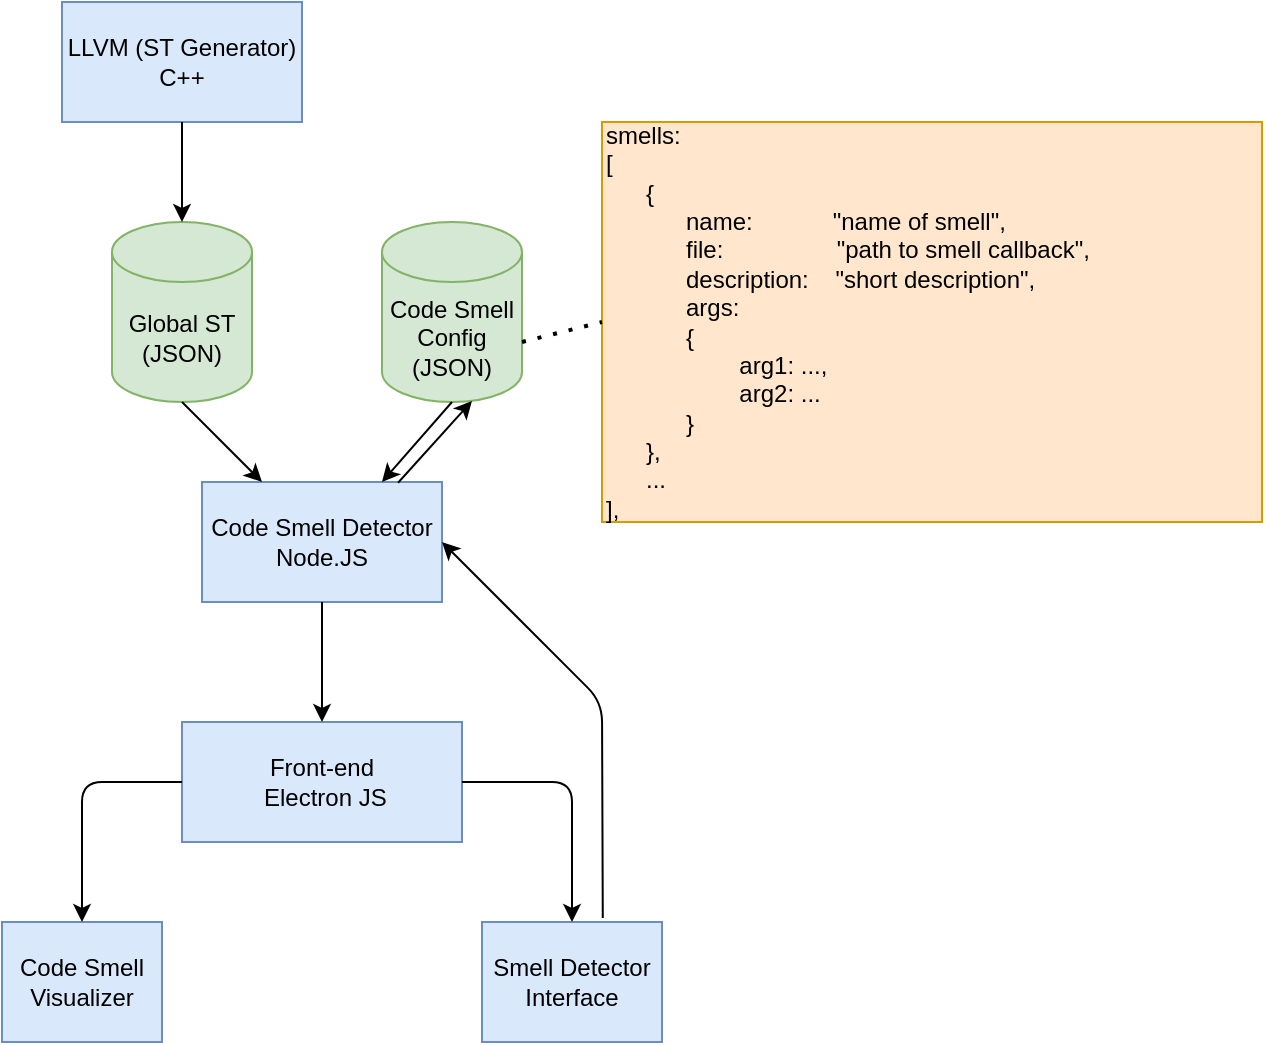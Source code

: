 <mxfile version="14.7.1" type="github">
  <diagram id="R2lEEEUBdFMjLlhIrx00" name="Page-1">
    <mxGraphModel dx="1185" dy="643" grid="1" gridSize="10" guides="1" tooltips="1" connect="1" arrows="1" fold="1" page="0" pageScale="1" pageWidth="850" pageHeight="1100" math="0" shadow="0" extFonts="Permanent Marker^https://fonts.googleapis.com/css?family=Permanent+Marker">
      <root>
        <mxCell id="0" />
        <mxCell id="1" parent="0" />
        <mxCell id="I6BKjvDMnGDnvf068UKQ-4" value="LLVM (ST Generator)&lt;br&gt;C++" style="rounded=0;whiteSpace=wrap;html=1;fillColor=#dae8fc;strokeColor=#6c8ebf;" vertex="1" parent="1">
          <mxGeometry x="70" y="10" width="120" height="60" as="geometry" />
        </mxCell>
        <mxCell id="I6BKjvDMnGDnvf068UKQ-7" value="Global ST (JSON)" style="shape=cylinder3;whiteSpace=wrap;html=1;boundedLbl=1;backgroundOutline=1;size=15;fillColor=#d5e8d4;strokeColor=#82b366;" vertex="1" parent="1">
          <mxGeometry x="95" y="120" width="70" height="90" as="geometry" />
        </mxCell>
        <mxCell id="I6BKjvDMnGDnvf068UKQ-9" value="" style="endArrow=classic;html=1;exitX=0.5;exitY=1;exitDx=0;exitDy=0;" edge="1" parent="1" source="I6BKjvDMnGDnvf068UKQ-4" target="I6BKjvDMnGDnvf068UKQ-7">
          <mxGeometry width="50" height="50" relative="1" as="geometry">
            <mxPoint x="150" y="150" as="sourcePoint" />
            <mxPoint x="200" y="100" as="targetPoint" />
          </mxGeometry>
        </mxCell>
        <mxCell id="I6BKjvDMnGDnvf068UKQ-10" value="Code Smell Config (JSON)" style="shape=cylinder3;whiteSpace=wrap;html=1;boundedLbl=1;backgroundOutline=1;size=15;fillColor=#d5e8d4;strokeColor=#82b366;" vertex="1" parent="1">
          <mxGeometry x="230" y="120" width="70" height="90" as="geometry" />
        </mxCell>
        <mxCell id="I6BKjvDMnGDnvf068UKQ-11" value="Code Smell Detector&lt;br&gt;Node.JS" style="rounded=0;whiteSpace=wrap;html=1;fillColor=#dae8fc;strokeColor=#6c8ebf;" vertex="1" parent="1">
          <mxGeometry x="140" y="250" width="120" height="60" as="geometry" />
        </mxCell>
        <mxCell id="I6BKjvDMnGDnvf068UKQ-12" value="" style="endArrow=classic;html=1;exitX=0.5;exitY=1;exitDx=0;exitDy=0;exitPerimeter=0;" edge="1" parent="1" source="I6BKjvDMnGDnvf068UKQ-7" target="I6BKjvDMnGDnvf068UKQ-11">
          <mxGeometry width="50" height="50" relative="1" as="geometry">
            <mxPoint x="140" y="230" as="sourcePoint" />
            <mxPoint x="240" y="180" as="targetPoint" />
          </mxGeometry>
        </mxCell>
        <mxCell id="I6BKjvDMnGDnvf068UKQ-13" value="" style="endArrow=classic;html=1;exitX=0.5;exitY=1;exitDx=0;exitDy=0;exitPerimeter=0;entryX=0.75;entryY=0;entryDx=0;entryDy=0;" edge="1" parent="1" source="I6BKjvDMnGDnvf068UKQ-10" target="I6BKjvDMnGDnvf068UKQ-11">
          <mxGeometry width="50" height="50" relative="1" as="geometry">
            <mxPoint x="190" y="230" as="sourcePoint" />
            <mxPoint x="240" y="180" as="targetPoint" />
          </mxGeometry>
        </mxCell>
        <mxCell id="I6BKjvDMnGDnvf068UKQ-14" value="smells:&lt;br&gt;[&amp;nbsp;&lt;br&gt;&amp;nbsp; &amp;nbsp; &amp;nbsp; {&lt;br&gt;&amp;nbsp; &amp;nbsp; &amp;nbsp; &amp;nbsp; &amp;nbsp; &amp;nbsp; name:&amp;nbsp; &amp;nbsp; &amp;nbsp; &amp;nbsp; &amp;nbsp; &amp;nbsp; &quot;name of smell&quot;,&lt;br&gt;&amp;nbsp; &amp;nbsp; &amp;nbsp; &amp;nbsp; &amp;nbsp; &amp;nbsp; file:&amp;nbsp; &amp;nbsp; &amp;nbsp; &amp;nbsp; &amp;nbsp; &amp;nbsp; &amp;nbsp; &amp;nbsp; &amp;nbsp;&quot;path to smell callback&quot;,&lt;br&gt;&amp;nbsp; &amp;nbsp; &amp;nbsp; &amp;nbsp; &amp;nbsp; &amp;nbsp; description:&amp;nbsp; &amp;nbsp; &quot;short description&quot;,&lt;br&gt;&amp;nbsp; &amp;nbsp; &amp;nbsp; &amp;nbsp; &amp;nbsp; &amp;nbsp; args:&amp;nbsp;&lt;br&gt;&amp;nbsp; &amp;nbsp; &amp;nbsp; &amp;nbsp; &amp;nbsp; &amp;nbsp; {&lt;br&gt;&amp;nbsp; &amp;nbsp; &amp;nbsp; &amp;nbsp; &amp;nbsp; &amp;nbsp; &amp;nbsp; &amp;nbsp; &amp;nbsp; &amp;nbsp; arg1: ...,&lt;br&gt;&amp;nbsp; &amp;nbsp; &amp;nbsp; &amp;nbsp; &amp;nbsp; &amp;nbsp; &amp;nbsp; &amp;nbsp; &amp;nbsp; &amp;nbsp; arg2: ...&lt;br&gt;&amp;nbsp; &amp;nbsp; &amp;nbsp; &amp;nbsp; &amp;nbsp; &amp;nbsp; }&lt;br&gt;&amp;nbsp; &amp;nbsp; &amp;nbsp; },&lt;br&gt;&amp;nbsp; &amp;nbsp; &amp;nbsp; ...&lt;br&gt;],&lt;br&gt;" style="rounded=0;whiteSpace=wrap;html=1;align=left;fillColor=#ffe6cc;strokeColor=#d79b00;" vertex="1" parent="1">
          <mxGeometry x="340" y="70" width="330" height="200" as="geometry" />
        </mxCell>
        <mxCell id="I6BKjvDMnGDnvf068UKQ-15" value="" style="endArrow=none;dashed=1;html=1;dashPattern=1 3;strokeWidth=2;exitX=1;exitY=0;exitDx=0;exitDy=60;exitPerimeter=0;entryX=0;entryY=0.5;entryDx=0;entryDy=0;" edge="1" parent="1" source="I6BKjvDMnGDnvf068UKQ-10" target="I6BKjvDMnGDnvf068UKQ-14">
          <mxGeometry width="50" height="50" relative="1" as="geometry">
            <mxPoint x="310" y="190" as="sourcePoint" />
            <mxPoint x="360" y="140" as="targetPoint" />
          </mxGeometry>
        </mxCell>
        <mxCell id="I6BKjvDMnGDnvf068UKQ-18" value="Front-end&lt;br&gt;&amp;nbsp;Electron JS" style="rounded=0;whiteSpace=wrap;html=1;fillColor=#dae8fc;strokeColor=#6c8ebf;" vertex="1" parent="1">
          <mxGeometry x="130" y="370" width="140" height="60" as="geometry" />
        </mxCell>
        <mxCell id="I6BKjvDMnGDnvf068UKQ-19" value="" style="endArrow=classic;html=1;entryX=0.643;entryY=0.994;entryDx=0;entryDy=0;entryPerimeter=0;exitX=0.817;exitY=0.006;exitDx=0;exitDy=0;exitPerimeter=0;" edge="1" parent="1" source="I6BKjvDMnGDnvf068UKQ-11" target="I6BKjvDMnGDnvf068UKQ-10">
          <mxGeometry width="50" height="50" relative="1" as="geometry">
            <mxPoint x="240" y="250" as="sourcePoint" />
            <mxPoint x="280" y="220" as="targetPoint" />
          </mxGeometry>
        </mxCell>
        <mxCell id="I6BKjvDMnGDnvf068UKQ-20" value="" style="endArrow=classic;html=1;entryX=0.5;entryY=0;entryDx=0;entryDy=0;exitX=0.5;exitY=1;exitDx=0;exitDy=0;" edge="1" parent="1" source="I6BKjvDMnGDnvf068UKQ-11" target="I6BKjvDMnGDnvf068UKQ-18">
          <mxGeometry width="50" height="50" relative="1" as="geometry">
            <mxPoint x="360" y="220" as="sourcePoint" />
            <mxPoint x="410" y="170" as="targetPoint" />
          </mxGeometry>
        </mxCell>
        <mxCell id="I6BKjvDMnGDnvf068UKQ-21" value="Code Smell Visualizer" style="rounded=0;whiteSpace=wrap;html=1;fillColor=#dae8fc;strokeColor=#6c8ebf;" vertex="1" parent="1">
          <mxGeometry x="40" y="470" width="80" height="60" as="geometry" />
        </mxCell>
        <mxCell id="I6BKjvDMnGDnvf068UKQ-23" value="" style="endArrow=classic;html=1;entryX=0.5;entryY=0;entryDx=0;entryDy=0;exitX=0;exitY=0.5;exitDx=0;exitDy=0;" edge="1" parent="1" source="I6BKjvDMnGDnvf068UKQ-18" target="I6BKjvDMnGDnvf068UKQ-21">
          <mxGeometry width="50" height="50" relative="1" as="geometry">
            <mxPoint x="340" y="410" as="sourcePoint" />
            <mxPoint x="390" y="360" as="targetPoint" />
            <Array as="points">
              <mxPoint x="80" y="400" />
            </Array>
          </mxGeometry>
        </mxCell>
        <mxCell id="I6BKjvDMnGDnvf068UKQ-25" value="Smell Detector Interface" style="rounded=0;whiteSpace=wrap;html=1;fillColor=#dae8fc;strokeColor=#6c8ebf;" vertex="1" parent="1">
          <mxGeometry x="280" y="470" width="90" height="60" as="geometry" />
        </mxCell>
        <mxCell id="I6BKjvDMnGDnvf068UKQ-26" value="" style="endArrow=classic;html=1;exitX=1;exitY=0.5;exitDx=0;exitDy=0;entryX=0.5;entryY=0;entryDx=0;entryDy=0;" edge="1" parent="1" source="I6BKjvDMnGDnvf068UKQ-18" target="I6BKjvDMnGDnvf068UKQ-25">
          <mxGeometry width="50" height="50" relative="1" as="geometry">
            <mxPoint x="340" y="450" as="sourcePoint" />
            <mxPoint x="390" y="400" as="targetPoint" />
            <Array as="points">
              <mxPoint x="325" y="400" />
            </Array>
          </mxGeometry>
        </mxCell>
        <mxCell id="I6BKjvDMnGDnvf068UKQ-27" value="" style="endArrow=classic;html=1;exitX=0.671;exitY=-0.033;exitDx=0;exitDy=0;exitPerimeter=0;entryX=1;entryY=0.5;entryDx=0;entryDy=0;" edge="1" parent="1" source="I6BKjvDMnGDnvf068UKQ-25" target="I6BKjvDMnGDnvf068UKQ-11">
          <mxGeometry width="50" height="50" relative="1" as="geometry">
            <mxPoint x="330" y="450" as="sourcePoint" />
            <mxPoint x="380" y="400" as="targetPoint" />
            <Array as="points">
              <mxPoint x="340" y="360" />
            </Array>
          </mxGeometry>
        </mxCell>
      </root>
    </mxGraphModel>
  </diagram>
</mxfile>
